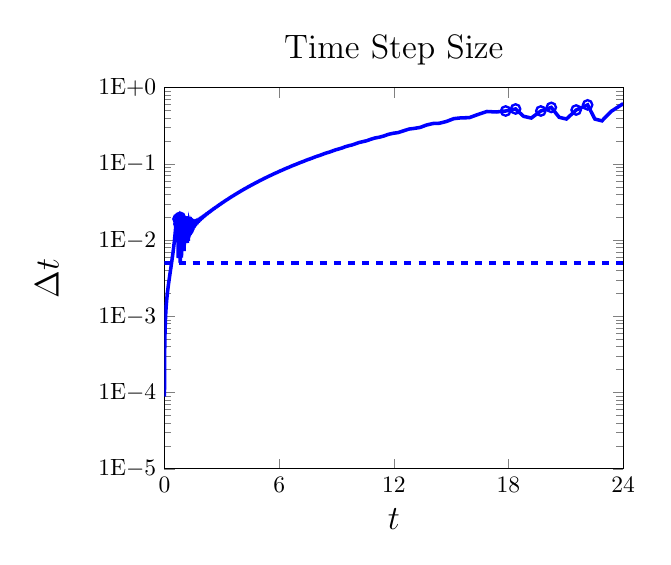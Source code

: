 \begin{tikzpicture}[scale=0.85]

\begin{axis}[
  xmin = 0,
  xmax = 24,
  xtick = {0,6,12,18,24},
  xticklabels = {$0$,$6$,$12$,$18$,$24$},
  xlabel = $t$,
  ymode = log,
  ymin = 1E-5,
  ymax = 1E0,
  ytick = {1E-5,1E-4,1E-3,1E-2,1E-1,1E0},
  yticklabels = {$1$E$-5$,$1$E$-4$,$1$E$-3$,$1$E$-2$,$1$E$-1$,$1$E$+0$},
  ylabel = {$\Delta t$},
  ylabel style = {yshift = 10pt},
  label style = {font=\Large},
%  legend entries = {Constant, Adaptive},
%  legend cell align = left,
%  legend pos = north east, 
%  legend style = {draw=none},
  title = {\Large{Time Step Size}}
  ]

% fixed time step size
\addplot [mark=none,blue,line width=1.5,dashed] table{
0.0e0 5e-3
2.4e1 5e-3
};

% adaptive time step size
\addplot [mark=none,blue,line width=1.5] table{
9.313e-05 9.313e-05
1.815e-04 8.835e-05
2.772e-04 9.573e-05
3.756e-04 9.838e-05
4.787e-04 1.031e-04
5.852e-04 1.065e-04
6.96e-04 1.107e-04
8.105e-04 1.145e-04
9.291e-04 1.186e-04
1.052e-03 1.226e-04
1.178e-03 1.266e-04
1.309e-03 1.307e-04
1.444e-03 1.348e-04
1.583e-03 1.389e-04
1.726e-03 1.43e-04
1.873e-03 1.472e-04
2.024e-03 1.514e-04
2.18e-03 1.556e-04
2.34e-03 1.599e-04
2.504e-03 1.642e-04
2.673e-03 1.686e-04
2.845e-03 1.73e-04
3.023e-03 1.774e-04
3.205e-03 1.818e-04
3.391e-03 1.863e-04
3.582e-03 1.908e-04
3.777e-03 1.954e-04
3.977e-03 2.0e-04
4.182e-03 2.046e-04
4.391e-03 2.093e-04
4.605e-03 2.14e-04
4.824e-03 2.188e-04
5.048e-03 2.236e-04
5.276e-03 2.284e-04
5.509e-03 2.334e-04
5.748e-03 2.383e-04
5.991e-03 2.433e-04
6.239e-03 2.483e-04
6.493e-03 2.534e-04
6.751e-03 2.585e-04
7.015e-03 2.637e-04
7.284e-03 2.689e-04
7.558e-03 2.742e-04
7.838e-03 2.796e-04
8.123e-03 2.849e-04
8.413e-03 2.904e-04
8.709e-03 2.959e-04
9.01e-03 3.014e-04
9.317e-03 3.07e-04
9.63e-03 3.127e-04
9.948e-03 3.184e-04
1.027e-02 3.242e-04
1.06e-02 3.3e-04
1.094e-02 3.359e-04
1.128e-02 3.418e-04
1.163e-02 3.478e-04
1.198e-02 3.539e-04
1.234e-02 3.6e-04
1.271e-02 3.662e-04
1.308e-02 3.725e-04
1.346e-02 3.788e-04
1.385e-02 3.852e-04
1.424e-02 3.916e-04
1.464e-02 3.982e-04
1.504e-02 4.047e-04
1.545e-02 4.114e-04
1.587e-02 4.181e-04
1.629e-02 4.249e-04
1.673e-02 4.318e-04
1.716e-02 4.387e-04
1.761e-02 4.457e-04
1.806e-02 4.528e-04
1.852e-02 4.599e-04
1.899e-02 4.671e-04
1.946e-02 4.744e-04
1.995e-02 4.818e-04
2.043e-02 4.893e-04
2.093e-02 4.968e-04
2.144e-02 5.044e-04
2.195e-02 5.121e-04
2.247e-02 5.198e-04
2.3e-02 5.277e-04
2.353e-02 5.356e-04
2.408e-02 5.436e-04
2.463e-02 5.516e-04
2.519e-02 5.598e-04
2.575e-02 5.68e-04
2.633e-02 5.764e-04
2.692e-02 5.848e-04
2.751e-02 5.933e-04
2.811e-02 6.018e-04
2.872e-02 6.105e-04
2.934e-02 6.192e-04
2.997e-02 6.28e-04
3.061e-02 6.37e-04
3.125e-02 6.46e-04
3.191e-02 6.551e-04
3.257e-02 6.642e-04
3.324e-02 6.735e-04
3.393e-02 6.828e-04
3.462e-02 6.923e-04
3.532e-02 7.018e-04
3.603e-02 7.114e-04
3.675e-02 7.211e-04
3.748e-02 7.309e-04
3.822e-02 7.408e-04
3.898e-02 7.508e-04
3.974e-02 7.609e-04
4.051e-02 7.71e-04
4.129e-02 7.813e-04
4.208e-02 7.916e-04
4.288e-02 8.021e-04
4.37e-02 8.126e-04
4.452e-02 8.232e-04
4.535e-02 8.339e-04
4.62e-02 8.447e-04
4.705e-02 8.556e-04
4.792e-02 8.666e-04
4.88e-02 8.777e-04
4.969e-02 8.889e-04
5.059e-02 9.002e-04
5.15e-02 9.115e-04
5.242e-02 9.23e-04
5.336e-02 9.345e-04
5.43e-02 9.462e-04
5.526e-02 9.58e-04
5.623e-02 9.698e-04
5.721e-02 9.817e-04
5.821e-02 9.938e-04
5.921e-02 1.006e-03
6.023e-02 1.018e-03
6.126e-02 1.03e-03
6.23e-02 1.043e-03
6.336e-02 1.055e-03
6.443e-02 1.068e-03
6.551e-02 1.081e-03
6.66e-02 1.093e-03
6.771e-02 1.106e-03
6.883e-02 1.119e-03
6.996e-02 1.133e-03
7.11e-02 1.146e-03
7.226e-02 1.159e-03
7.343e-02 1.172e-03
7.462e-02 1.186e-03
7.582e-02 1.2e-03
7.703e-02 1.213e-03
7.826e-02 1.227e-03
7.95e-02 1.241e-03
8.076e-02 1.255e-03
8.203e-02 1.269e-03
8.331e-02 1.283e-03
8.461e-02 1.298e-03
8.592e-02 1.312e-03
8.725e-02 1.327e-03
8.859e-02 1.341e-03
8.994e-02 1.356e-03
9.131e-02 1.371e-03
9.27e-02 1.386e-03
9.41e-02 1.401e-03
9.552e-02 1.416e-03
9.695e-02 1.432e-03
9.84e-02 1.447e-03
9.986e-02 1.463e-03
1.013e-01 1.479e-03
1.028e-01 1.494e-03
1.043e-01 1.51e-03
1.059e-01 1.527e-03
1.074e-01 1.543e-03
1.09e-01 1.559e-03
1.105e-01 1.576e-03
1.121e-01 1.592e-03
1.137e-01 1.609e-03
1.154e-01 1.626e-03
1.17e-01 1.643e-03
1.187e-01 1.661e-03
1.204e-01 1.678e-03
1.22e-01 1.696e-03
1.238e-01 1.713e-03
1.255e-01 1.731e-03
1.272e-01 1.749e-03
1.29e-01 1.768e-03
1.308e-01 1.786e-03
1.326e-01 1.805e-03
1.344e-01 1.824e-03
1.363e-01 1.843e-03
1.381e-01 1.862e-03
1.4e-01 1.881e-03
1.419e-01 1.901e-03
1.438e-01 1.921e-03
1.458e-01 1.941e-03
1.477e-01 1.961e-03
1.497e-01 1.982e-03
1.517e-01 2.002e-03
1.538e-01 2.023e-03
1.558e-01 2.045e-03
1.579e-01 2.066e-03
1.599e-01 2.088e-03
1.621e-01 2.11e-03
1.642e-01 2.132e-03
1.663e-01 2.155e-03
1.685e-01 2.178e-03
1.707e-01 2.201e-03
1.73e-01 2.225e-03
1.752e-01 2.248e-03
1.775e-01 2.273e-03
1.798e-01 2.297e-03
1.821e-01 2.322e-03
1.844e-01 2.347e-03
1.868e-01 2.373e-03
1.892e-01 2.399e-03
1.916e-01 2.425e-03
1.941e-01 2.452e-03
1.966e-01 2.479e-03
1.991e-01 2.507e-03
2.016e-01 2.535e-03
2.042e-01 2.564e-03
2.068e-01 2.593e-03
2.094e-01 2.622e-03
2.12e-01 2.652e-03
2.147e-01 2.683e-03
2.174e-01 2.714e-03
2.202e-01 2.746e-03
2.23e-01 2.779e-03
2.258e-01 2.812e-03
2.286e-01 2.845e-03
2.315e-01 2.879e-03
2.344e-01 2.914e-03
2.374e-01 2.95e-03
2.403e-01 2.986e-03
2.434e-01 3.023e-03
2.464e-01 3.062e-03
2.495e-01 3.1e-03
2.527e-01 3.14e-03
2.558e-01 3.18e-03
2.591e-01 3.222e-03
2.623e-01 3.264e-03
2.656e-01 3.308e-03
2.69e-01 3.352e-03
2.724e-01 3.398e-03
2.758e-01 3.445e-03
2.793e-01 3.493e-03
2.829e-01 3.542e-03
2.865e-01 3.593e-03
2.901e-01 3.645e-03
2.938e-01 3.698e-03
2.976e-01 3.753e-03
3.014e-01 3.809e-03
3.052e-01 3.868e-03
3.092e-01 3.928e-03
3.132e-01 3.99e-03
3.172e-01 4.053e-03
3.213e-01 4.119e-03
3.255e-01 4.188e-03
3.298e-01 4.258e-03
3.341e-01 4.331e-03
3.385e-01 4.407e-03
3.43e-01 4.485e-03
3.476e-01 4.567e-03
3.522e-01 4.651e-03
3.57e-01 4.739e-03
3.618e-01 4.831e-03
3.667e-01 4.927e-03
3.717e-01 5.027e-03
3.769e-01 5.131e-03
3.821e-01 5.241e-03
3.875e-01 5.355e-03
3.929e-01 5.476e-03
3.986e-01 5.603e-03
4.043e-01 5.737e-03
4.102e-01 5.879e-03
4.162e-01 6.029e-03
4.224e-01 6.188e-03
4.287e-01 6.358e-03
4.353e-01 6.54e-03
4.42e-01 6.734e-03
4.49e-01 6.944e-03
4.561e-01 7.17e-03
4.635e-01 7.416e-03
4.712e-01 7.684e-03
4.792e-01 7.979e-03
4.875e-01 8.304e-03
4.962e-01 8.666e-03
5.053e-01 9.073e-03
5.148e-01 9.536e-03
5.248e-01 1.007e-02
5.355e-01 1.069e-02
5.47e-01 1.142e-02
5.593e-01 1.233e-02
5.727e-01 1.343e-02
5.877e-01 1.499e-02
6.044e-01 1.67e-02
6.211e-01 1.669e-02
6.383e-01 1.724e-02
6.559e-01 1.76e-02
6.74e-01 1.805e-02
6.925e-01 1.848e-02
7.114e-01 1.894e-02
7.176e-01 6.136e-03
7.234e-01 5.821e-03
7.314e-01 8.028e-03
7.428e-01 1.143e-02
7.591e-01 1.626e-02
7.664e-01 7.291e-03
7.733e-01 6.917e-03
7.831e-01 9.843e-03
7.971e-01 1.401e-02
8.171e-01 1.993e-02
8.224e-01 5.299e-03
8.274e-01 5.027e-03
8.343e-01 6.886e-03
8.441e-01 9.799e-03
8.58e-01 1.395e-02
8.764e-01 1.84e-02
8.826e-01 6.214e-03
8.886e-01 5.895e-03
8.969e-01 8.389e-03
9.089e-01 1.194e-02
9.259e-01 1.699e-02
9.335e-01 7.684e-03
9.408e-01 7.29e-03
9.512e-01 1.037e-02
9.66e-01 1.476e-02
9.752e-01 9.22e-03
9.839e-01 8.746e-03
9.964e-01 1.245e-02
1.014e+00 1.755e-02
1.022e+00 7.575e-03
1.029e+00 7.186e-03
1.039e+00 1.023e-02
1.054e+00 1.455e-02
1.064e+00 1.044e-02
1.074e+00 9.902e-03
1.088e+00 1.409e-02
1.1e+00 1.246e-02
1.112e+00 1.182e-02
1.128e+00 1.599e-02
1.138e+00 9.661e-03
1.147e+00 9.165e-03
1.16e+00 1.304e-02
1.177e+00 1.729e-02
1.187e+00 9.7e-03
1.196e+00 9.202e-03
1.209e+00 1.31e-02
1.226e+00 1.713e-02
1.237e+00 1.031e-02
1.246e+00 9.779e-03
1.26e+00 1.392e-02
1.276e+00 1.537e-02
1.29e+00 1.458e-02
1.304e+00 1.413e-02
1.32e+00 1.512e-02
1.335e+00 1.583e-02
1.351e+00 1.508e-02
1.365e+00 1.451e-02
1.38e+00 1.533e-02
1.397e+00 1.613e-02
1.412e+00 1.556e-02
1.427e+00 1.496e-02
1.443e+00 1.562e-02
1.459e+00 1.644e-02
1.475e+00 1.604e-02
1.491e+00 1.546e-02
1.507e+00 1.599e-02
1.523e+00 1.679e-02
1.54e+00 1.652e-02
1.556e+00 1.599e-02
1.572e+00 1.643e-02
1.589e+00 1.718e-02
1.607e+00 1.7e-02
1.623e+00 1.655e-02
1.64e+00 1.693e-02
1.658e+00 1.761e-02
1.675e+00 1.751e-02
1.692e+00 1.713e-02
1.71e+00 1.748e-02
1.728e+00 1.81e-02
1.746e+00 1.805e-02
1.764e+00 1.775e-02
1.782e+00 1.807e-02
1.8e+00 1.863e-02
1.819e+00 1.861e-02
1.837e+00 1.839e-02
1.856e+00 1.871e-02
1.875e+00 1.922e-02
1.895e+00 1.923e-02
1.914e+00 1.907e-02
1.933e+00 1.938e-02
1.953e+00 1.985e-02
1.973e+00 1.988e-02
1.992e+00 1.979e-02
2.013e+00 2.011e-02
2.033e+00 2.054e-02
2.054e+00 2.058e-02
2.074e+00 2.055e-02
2.095e+00 2.088e-02
2.116e+00 2.128e-02
2.138e+00 2.134e-02
2.159e+00 2.136e-02
2.181e+00 2.171e-02
2.203e+00 2.208e-02
2.225e+00 2.215e-02
2.247e+00 2.222e-02
2.27e+00 2.258e-02
2.293e+00 2.293e-02
2.316e+00 2.302e-02
2.339e+00 2.315e-02
2.362e+00 2.352e-02
2.386e+00 2.385e-02
2.41e+00 2.396e-02
2.434e+00 2.413e-02
2.459e+00 2.452e-02
2.484e+00 2.484e-02
2.509e+00 2.497e-02
2.534e+00 2.519e-02
2.559e+00 2.559e-02
2.585e+00 2.59e-02
2.611e+00 2.606e-02
2.638e+00 2.633e-02
2.664e+00 2.674e-02
2.692e+00 2.705e-02
2.719e+00 2.724e-02
2.746e+00 2.755e-02
2.774e+00 2.797e-02
2.803e+00 2.828e-02
2.831e+00 2.851e-02
2.86e+00 2.886e-02
2.889e+00 2.93e-02
2.919e+00 2.961e-02
2.949e+00 2.988e-02
2.979e+00 3.028e-02
3.01e+00 3.073e-02
3.041e+00 3.106e-02
3.072e+00 3.137e-02
3.104e+00 3.181e-02
3.136e+00 3.227e-02
3.169e+00 3.262e-02
3.202e+00 3.299e-02
3.235e+00 3.347e-02
3.269e+00 3.395e-02
3.304e+00 3.432e-02
3.338e+00 3.474e-02
3.374e+00 3.527e-02
3.409e+00 3.576e-02
3.446e+00 3.617e-02
3.482e+00 3.665e-02
3.519e+00 3.723e-02
3.557e+00 3.774e-02
3.595e+00 3.819e-02
3.634e+00 3.873e-02
3.674e+00 3.935e-02
3.713e+00 3.989e-02
3.754e+00 4.04e-02
3.795e+00 4.101e-02
3.837e+00 4.168e-02
3.879e+00 4.225e-02
3.921e+00 4.282e-02
3.965e+00 4.351e-02
4.009e+00 4.422e-02
4.054e+00 4.483e-02
4.1e+00 4.549e-02
4.146e+00 4.626e-02
4.193e+00 4.701e-02
4.24e+00 4.768e-02
4.289e+00 4.842e-02
4.338e+00 4.928e-02
4.388e+00 5.008e-02
4.439e+00 5.082e-02
4.491e+00 5.167e-02
4.543e+00 5.261e-02
4.597e+00 5.347e-02
4.651e+00 5.431e-02
4.707e+00 5.528e-02
4.763e+00 5.63e-02
4.82e+00 5.723e-02
4.878e+00 5.818e-02
4.938e+00 5.929e-02
4.998e+00 6.041e-02
5.059e+00 6.142e-02
5.122e+00 6.251e-02
5.186e+00 6.377e-02
5.251e+00 6.498e-02
5.317e+00 6.61e-02
5.384e+00 6.737e-02
5.453e+00 6.879e-02
5.523e+00 7.009e-02
5.594e+00 7.137e-02
5.667e+00 7.285e-02
5.742e+00 7.442e-02
5.817e+00 7.585e-02
5.895e+00 7.732e-02
5.974e+00 7.905e-02
6.055e+00 8.078e-02
6.137e+00 8.235e-02
6.221e+00 8.409e-02
6.307e+00 8.609e-02
6.395e+00 8.799e-02
6.485e+00 8.976e-02
6.577e+00 9.182e-02
6.671e+00 9.412e-02
6.767e+00 9.619e-02
6.865e+00 9.824e-02
6.966e+00 1.007e-01
7.069e+00 1.033e-01
7.175e+00 1.056e-01
7.283e+00 1.081e-01
7.394e+00 1.111e-01
7.508e+00 1.139e-01
7.624e+00 1.165e-01
7.744e+00 1.195e-01
7.867e+00 1.23e-01
7.993e+00 1.262e-01
8.122e+00 1.291e-01
8.255e+00 1.329e-01
8.392e+00 1.371e-01
8.533e+00 1.405e-01
8.677e+00 1.441e-01
8.826e+00 1.489e-01
8.979e+00 1.536e-01
9.136e+00 1.573e-01
9.299e+00 1.62e-01
9.466e+00 1.681e-01
9.639e+00 1.73e-01
9.817e+00 1.773e-01
1.0e+01 1.838e-01
1.019e+01 1.911e-01
1.039e+01 1.961e-01
1.059e+01 2.016e-01
1.08e+01 2.107e-01
1.102e+01 2.188e-01
1.124e+01 2.238e-01
1.147e+01 2.321e-01
1.172e+01 2.443e-01
1.197e+01 2.522e-01
1.223e+01 2.578e-01
1.25e+01 2.711e-01
1.279e+01 2.863e-01
1.308e+01 2.924e-01
1.338e+01 3.011e-01
1.37e+01 3.229e-01
1.404e+01 3.386e-01
1.438e+01 3.415e-01
1.474e+01 3.593e-01
1.514e+01 3.926e-01
1.554e+01 4.023e-01
1.594e+01 4.037e-01
1.639e+01 4.438e-01
1.687e+01 4.869e-01
1.735e+01 4.798e-01
1.785e+01 4.944e-01
1.837e+01 5.254e-01
1.879e+01 4.211e-01
1.919e+01 3.995e-01
1.969e+01 4.943e-01
2.024e+01 5.509e-01
2.065e+01 4.09e-01
2.103e+01 3.88e-01
2.154e+01 5.094e-01
2.214e+01 5.948e-01
2.252e+01 3.874e-01
2.289e+01 3.675e-01
2.338e+01 4.9e-01
2.4e+01 6.172e-01
};

\addplot [only marks,blue,mark=o,mark size=2pt,line width=1.0] table{
7.114e-01 1.894e-02
7.591e-01 1.626e-02
8.171e-01 1.993e-02
8.764e-01 1.84e-02
9.259e-01 1.699e-02
9.66e-01 1.476e-02
1.014e+00 1.755e-02
1.054e+00 1.455e-02
1.088e+00 1.409e-02
1.128e+00 1.599e-02
1.177e+00 1.729e-02
1.226e+00 1.713e-02
1.26e+00 1.392e-02
1.785e+01 4.944e-01
1.837e+01 5.254e-01
1.969e+01 4.943e-01
2.024e+01 5.509e-01
2.154e+01 5.094e-01
2.214e+01 5.948e-01
};


%% adaptive time step size
%\addplot [mark=none,blue,line width=1.5] table{
%6.586e-05 6.586e-05
%1.3e-04 6.415e-05
%1.97e-04 6.697e-05
%2.653e-04 6.831e-05
%3.349e-04 6.961e-05
%4.059e-04 7.097e-05
%4.783e-04 7.242e-05
%5.521e-04 7.378e-05
%6.272e-04 7.518e-05
%7.037e-04 7.643e-05
%7.816e-04 7.787e-05
%8.608e-04 7.929e-05
%9.413e-04 8.043e-05
%1.023e-03 8.196e-05
%1.107e-03 8.337e-05
%1.191e-03 8.467e-05
%1.277e-03 8.608e-05
%1.365e-03 8.741e-05
%1.454e-03 8.881e-05
%1.544e-03 9.019e-05
%1.635e-03 9.159e-05
%1.728e-03 9.301e-05
%1.823e-03 9.438e-05
%1.918e-03 9.569e-05
%2.016e-03 9.716e-05
%2.114e-03 9.86e-05
%2.214e-03 9.995e-05
%2.316e-03 1.014e-04
%2.418e-03 1.029e-04
%2.523e-03 1.043e-04
%2.628e-03 1.058e-04
%2.736e-03 1.072e-04
%2.844e-03 1.086e-04
%2.954e-03 1.101e-04
%3.066e-03 1.116e-04
%3.179e-03 1.132e-04
%3.294e-03 1.145e-04
%3.41e-03 1.161e-04
%3.527e-03 1.177e-04
%3.647e-03 1.192e-04
%3.767e-03 1.208e-04
%3.89e-03 1.222e-04
%4.013e-03 1.239e-04
%4.139e-03 1.255e-04
%4.266e-03 1.27e-04
%4.395e-03 1.286e-04
%4.525e-03 1.303e-04
%4.657e-03 1.318e-04
%4.79e-03 1.336e-04
%4.925e-03 1.352e-04
%5.062e-03 1.369e-04
%5.201e-03 1.385e-04
%5.341e-03 1.403e-04
%5.483e-03 1.419e-04
%5.627e-03 1.437e-04
%5.772e-03 1.455e-04
%5.919e-03 1.472e-04
%6.068e-03 1.49e-04
%6.219e-03 1.509e-04
%6.372e-03 1.526e-04
%6.526e-03 1.545e-04
%6.683e-03 1.563e-04
%6.841e-03 1.582e-04
%7.001e-03 1.599e-04
%7.163e-03 1.62e-04
%7.327e-03 1.639e-04
%7.492e-03 1.657e-04
%7.66e-03 1.678e-04
%7.83e-03 1.697e-04
%8.002e-03 1.717e-04
%8.175e-03 1.736e-04
%8.351e-03 1.757e-04
%8.529e-03 1.778e-04
%8.708e-03 1.798e-04
%8.89e-03 1.82e-04
%9.074e-03 1.841e-04
%9.261e-03 1.861e-04
%9.449e-03 1.884e-04
%9.639e-03 1.905e-04
%9.832e-03 1.926e-04
%1.003e-02 1.95e-04
%1.022e-02 1.972e-04
%1.042e-02 1.994e-04
%1.062e-02 2.017e-04
%1.083e-02 2.04e-04
%1.104e-02 2.063e-04
%1.125e-02 2.089e-04
%1.146e-02 2.11e-04
%1.167e-02 2.136e-04
%1.188e-02 2.16e-04
%1.21e-02 2.185e-04
%1.232e-02 2.21e-04
%1.255e-02 2.235e-04
%1.277e-02 2.261e-04
%1.3e-02 2.287e-04
%1.323e-02 2.313e-04
%1.347e-02 2.34e-04
%1.371e-02 2.365e-04
%1.394e-02 2.393e-04
%1.419e-02 2.42e-04
%1.443e-02 2.449e-04
%1.468e-02 2.477e-04
%1.493e-02 2.505e-04
%1.518e-02 2.534e-04
%1.544e-02 2.563e-04
%1.57e-02 2.592e-04
%1.596e-02 2.621e-04
%1.623e-02 2.651e-04
%1.649e-02 2.682e-04
%1.677e-02 2.712e-04
%1.704e-02 2.744e-04
%1.732e-02 2.776e-04
%1.76e-02 2.807e-04
%1.788e-02 2.841e-04
%1.817e-02 2.872e-04
%1.846e-02 2.906e-04
%1.875e-02 2.94e-04
%1.905e-02 2.973e-04
%1.935e-02 3.008e-04
%1.966e-02 3.043e-04
%1.996e-02 3.078e-04
%2.027e-02 3.114e-04
%2.059e-02 3.15e-04
%2.091e-02 3.188e-04
%2.123e-02 3.225e-04
%2.156e-02 3.262e-04
%2.189e-02 3.3e-04
%2.222e-02 3.34e-04
%2.256e-02 3.379e-04
%2.29e-02 3.419e-04
%2.325e-02 3.458e-04
%2.36e-02 3.501e-04
%2.395e-02 3.542e-04
%2.431e-02 3.584e-04
%2.467e-02 3.627e-04
%2.504e-02 3.671e-04
%2.541e-02 3.715e-04
%2.579e-02 3.76e-04
%2.617e-02 3.805e-04
%2.655e-02 3.851e-04
%2.694e-02 3.898e-04
%2.734e-02 3.945e-04
%2.774e-02 3.993e-04
%2.814e-02 4.043e-04
%2.855e-02 4.092e-04
%2.896e-02 4.142e-04
%2.938e-02 4.194e-04
%2.981e-02 4.245e-04
%3.024e-02 4.299e-04
%3.067e-02 4.352e-04
%3.111e-02 4.407e-04
%3.156e-02 4.462e-04
%3.201e-02 4.519e-04
%3.247e-02 4.577e-04
%3.293e-02 4.635e-04
%3.34e-02 4.694e-04
%3.388e-02 4.755e-04
%3.436e-02 4.816e-04
%3.485e-02 4.878e-04
%3.534e-02 4.942e-04
%3.584e-02 5.007e-04
%3.635e-02 5.072e-04
%3.686e-02 5.14e-04
%3.738e-02 5.208e-04
%3.791e-02 5.278e-04
%3.845e-02 5.349e-04
%3.899e-02 5.421e-04
%3.954e-02 5.495e-04
%4.01e-02 5.57e-04
%4.066e-02 5.646e-04
%4.123e-02 5.724e-04
%4.181e-02 5.805e-04
%4.24e-02 5.886e-04
%4.3e-02 5.969e-04
%4.36e-02 6.054e-04
%4.422e-02 6.141e-04
%4.484e-02 6.229e-04
%4.547e-02 6.319e-04
%4.611e-02 6.412e-04
%4.676e-02 6.506e-04
%4.742e-02 6.603e-04
%4.809e-02 6.702e-04
%4.878e-02 6.803e-04
%4.947e-02 6.907e-04
%5.017e-02 7.011e-04
%5.088e-02 7.122e-04
%5.16e-02 7.234e-04
%5.234e-02 7.348e-04
%5.308e-02 7.465e-04
%5.384e-02 7.586e-04
%5.461e-02 7.71e-04
%5.54e-02 7.837e-04
%5.619e-02 7.967e-04
%5.7e-02 8.1e-04
%5.783e-02 8.24e-04
%5.867e-02 8.382e-04
%5.952e-02 8.529e-04
%6.039e-02 8.68e-04
%6.127e-02 8.836e-04
%6.217e-02 8.997e-04
%6.309e-02 9.163e-04
%6.402e-02 9.336e-04
%6.497e-02 9.513e-04
%6.594e-02 9.697e-04
%6.693e-02 9.887e-04
%6.794e-02 1.008e-03
%6.897e-02 1.029e-03
%7.002e-02 1.05e-03
%7.109e-02 1.073e-03
%7.219e-02 1.096e-03
%7.331e-02 1.12e-03
%7.445e-02 1.145e-03
%7.562e-02 1.172e-03
%7.682e-02 1.2e-03
%7.805e-02 1.229e-03
%7.931e-02 1.259e-03
%8.06e-02 1.292e-03
%8.193e-02 1.326e-03
%8.329e-02 1.362e-03
%8.469e-02 1.4e-03
%8.613e-02 1.441e-03
%8.762e-02 1.484e-03
%8.915e-02 1.531e-03
%9.073e-02 1.581e-03
%9.236e-02 1.635e-03
%9.406e-02 1.694e-03
%9.582e-02 1.759e-03
%9.765e-02 1.829e-03
%9.955e-02 1.908e-03
%1.016e-01 1.995e-03
%1.036e-01 2.094e-03
%1.058e-01 2.208e-03
%1.082e-01 2.34e-03
%1.107e-01 2.497e-03
%1.134e-01 2.689e-03
%1.163e-01 2.932e-03
%1.196e-01 3.259e-03
%1.233e-01 3.739e-03
%1.271e-01 3.771e-03
%1.31e-01 3.88e-03
%1.349e-01 3.957e-03
%1.39e-01 4.049e-03
%1.431e-01 4.135e-03
%1.473e-01 4.224e-03
%1.513e-01 4.005e-03
%1.551e-01 3.783e-03
%1.588e-01 3.685e-03
%1.623e-01 3.458e-03
%1.656e-01 3.368e-03
%1.689e-01 3.263e-03
%1.721e-01 3.178e-03
%1.753e-01 3.195e-03
%1.784e-01 3.129e-03
%1.815e-01 3.076e-03
%1.845e-01 3.03e-03
%1.875e-01 2.991e-03
%1.904e-01 2.957e-03
%1.934e-01 2.928e-03
%1.963e-01 2.902e-03
%1.992e-01 2.879e-03
%2.02e-01 2.86e-03
%2.049e-01 2.842e-03
%2.077e-01 2.827e-03
%2.105e-01 2.813e-03
%2.133e-01 2.801e-03
%2.161e-01 2.791e-03
%2.189e-01 2.782e-03
%2.216e-01 2.774e-03
%2.244e-01 2.767e-03
%2.272e-01 2.761e-03
%2.299e-01 2.756e-03
%2.327e-01 2.752e-03
%2.354e-01 2.749e-03
%2.382e-01 2.747e-03
%2.409e-01 2.744e-03
%2.437e-01 2.743e-03
%2.464e-01 2.742e-03
%2.491e-01 2.742e-03
%2.519e-01 2.742e-03
%2.546e-01 2.743e-03
%2.574e-01 2.744e-03
%2.601e-01 2.745e-03
%2.629e-01 2.747e-03
%2.656e-01 2.749e-03
%2.684e-01 2.752e-03
%2.711e-01 2.754e-03
%2.739e-01 2.757e-03
%2.766e-01 2.761e-03
%2.794e-01 2.764e-03
%2.822e-01 2.768e-03
%2.849e-01 2.772e-03
%2.877e-01 2.777e-03
%2.905e-01 2.781e-03
%2.933e-01 2.786e-03
%2.961e-01 2.791e-03
%2.989e-01 2.796e-03
%3.017e-01 2.801e-03
%3.045e-01 2.807e-03
%3.073e-01 2.812e-03
%3.101e-01 2.818e-03
%3.129e-01 2.824e-03
%3.158e-01 2.83e-03
%3.186e-01 2.836e-03
%3.214e-01 2.842e-03
%3.243e-01 2.848e-03
%3.272e-01 2.855e-03
%3.3e-01 2.861e-03
%3.329e-01 2.868e-03
%3.357e-01 2.875e-03
%3.386e-01 2.882e-03
%3.415e-01 2.889e-03
%3.444e-01 2.896e-03
%3.473e-01 2.903e-03
%3.502e-01 2.91e-03
%3.531e-01 2.917e-03
%3.561e-01 2.925e-03
%3.59e-01 2.932e-03
%3.619e-01 2.94e-03
%3.649e-01 2.947e-03
%3.679e-01 2.955e-03
%3.708e-01 2.962e-03
%3.738e-01 2.97e-03
%3.768e-01 2.978e-03
%3.797e-01 2.986e-03
%3.827e-01 2.994e-03
%3.857e-01 3.002e-03
%3.888e-01 3.01e-03
%3.918e-01 3.018e-03
%3.948e-01 3.026e-03
%3.978e-01 3.034e-03
%4.009e-01 3.042e-03
%4.039e-01 3.05e-03
%4.07e-01 3.058e-03
%4.1e-01 3.066e-03
%4.131e-01 3.075e-03
%4.162e-01 3.083e-03
%4.193e-01 3.091e-03
%4.224e-01 3.1e-03
%4.255e-01 3.108e-03
%4.286e-01 3.116e-03
%4.317e-01 3.125e-03
%4.349e-01 3.133e-03
%4.38e-01 3.142e-03
%4.412e-01 3.15e-03
%4.443e-01 3.159e-03
%4.475e-01 3.167e-03
%4.507e-01 3.176e-03
%4.538e-01 3.185e-03
%4.57e-01 3.193e-03
%4.603e-01 3.202e-03
%4.635e-01 3.211e-03
%4.667e-01 3.219e-03
%4.699e-01 3.228e-03
%4.731e-01 3.236e-03
%4.764e-01 3.245e-03
%4.796e-01 3.254e-03
%4.829e-01 3.263e-03
%4.862e-01 3.271e-03
%4.894e-01 3.28e-03
%4.927e-01 3.289e-03
%4.96e-01 3.298e-03
%4.994e-01 3.306e-03
%5.027e-01 3.315e-03
%5.06e-01 3.324e-03
%5.093e-01 3.333e-03
%5.127e-01 3.342e-03
%5.16e-01 3.35e-03
%5.194e-01 3.359e-03
%5.227e-01 3.368e-03
%5.261e-01 3.377e-03
%5.295e-01 3.386e-03
%5.329e-01 3.395e-03
%5.363e-01 3.404e-03
%5.397e-01 3.413e-03
%5.431e-01 3.421e-03
%5.466e-01 3.43e-03
%5.5e-01 3.439e-03
%5.535e-01 3.448e-03
%5.569e-01 3.457e-03
%5.604e-01 3.466e-03
%5.638e-01 3.475e-03
%5.673e-01 3.484e-03
%5.708e-01 3.493e-03
%5.743e-01 3.502e-03
%5.778e-01 3.511e-03
%5.814e-01 3.52e-03
%5.849e-01 3.529e-03
%5.884e-01 3.538e-03
%5.92e-01 3.547e-03
%5.955e-01 3.556e-03
%5.991e-01 3.565e-03
%6.027e-01 3.574e-03
%6.062e-01 3.583e-03
%6.098e-01 3.592e-03
%6.134e-01 3.602e-03
%6.17e-01 3.611e-03
%6.207e-01 3.62e-03
%6.243e-01 3.629e-03
%6.279e-01 3.638e-03
%6.316e-01 3.647e-03
%6.352e-01 3.656e-03
%6.389e-01 3.666e-03
%6.426e-01 3.675e-03
%6.463e-01 3.684e-03
%6.5e-01 3.693e-03
%6.537e-01 3.703e-03
%6.574e-01 3.712e-03
%6.611e-01 3.721e-03
%6.648e-01 3.73e-03
%6.686e-01 3.74e-03
%6.723e-01 3.749e-03
%6.761e-01 3.758e-03
%6.798e-01 3.768e-03
%6.836e-01 3.777e-03
%6.874e-01 3.787e-03
%6.912e-01 3.796e-03
%6.95e-01 3.805e-03
%6.988e-01 3.815e-03
%7.027e-01 3.824e-03
%7.065e-01 3.834e-03
%7.103e-01 3.843e-03
%7.142e-01 3.853e-03
%7.18e-01 3.862e-03
%7.219e-01 3.872e-03
%7.258e-01 3.882e-03
%7.297e-01 3.891e-03
%7.336e-01 3.901e-03
%7.375e-01 3.91e-03
%7.414e-01 3.92e-03
%7.454e-01 3.93e-03
%7.493e-01 3.939e-03
%7.532e-01 3.949e-03
%7.572e-01 3.959e-03
%7.612e-01 3.969e-03
%7.651e-01 3.979e-03
%7.691e-01 3.988e-03
%7.731e-01 3.998e-03
%7.771e-01 4.008e-03
%7.811e-01 4.018e-03
%7.852e-01 4.028e-03
%7.892e-01 4.038e-03
%7.933e-01 4.048e-03
%7.973e-01 4.058e-03
%8.014e-01 4.068e-03
%8.055e-01 4.078e-03
%8.096e-01 4.088e-03
%8.137e-01 4.099e-03
%8.178e-01 4.109e-03
%8.219e-01 4.119e-03
%8.26e-01 4.129e-03
%8.302e-01 4.139e-03
%8.343e-01 4.15e-03
%8.385e-01 4.16e-03
%8.426e-01 4.17e-03
%8.468e-01 4.181e-03
%8.51e-01 4.191e-03
%8.552e-01 4.202e-03
%8.594e-01 4.212e-03
%8.636e-01 4.223e-03
%8.679e-01 4.233e-03
%8.721e-01 4.244e-03
%8.764e-01 4.254e-03
%8.806e-01 4.265e-03
%8.849e-01 4.276e-03
%8.892e-01 4.286e-03
%8.935e-01 4.297e-03
%8.978e-01 4.308e-03
%9.021e-01 4.319e-03
%9.065e-01 4.33e-03
%9.108e-01 4.34e-03
%9.152e-01 4.351e-03
%9.195e-01 4.362e-03
%9.239e-01 4.373e-03
%9.283e-01 4.385e-03
%9.327e-01 4.395e-03
%9.371e-01 4.407e-03
%9.415e-01 4.418e-03
%9.459e-01 4.429e-03
%9.504e-01 4.44e-03
%9.548e-01 4.452e-03
%9.593e-01 4.463e-03
%9.637e-01 4.474e-03
%9.682e-01 4.486e-03
%9.727e-01 4.497e-03
%9.772e-01 4.509e-03
%9.818e-01 4.52e-03
%9.863e-01 4.532e-03
%9.908e-01 4.543e-03
%9.954e-01 4.555e-03
%9.999e-01 4.567e-03
%1.004e+00 4.578e-03
%1.009e+00 4.59e-03
%1.014e+00 4.602e-03
%1.018e+00 4.614e-03
%1.023e+00 4.626e-03
%1.028e+00 4.638e-03
%1.032e+00 4.65e-03
%1.037e+00 4.662e-03
%1.042e+00 4.674e-03
%1.046e+00 4.686e-03
%1.051e+00 4.698e-03
%1.056e+00 4.711e-03
%1.06e+00 4.723e-03
%1.065e+00 4.735e-03
%1.07e+00 4.748e-03
%1.075e+00 4.76e-03
%1.079e+00 4.773e-03
%1.084e+00 4.785e-03
%1.089e+00 4.798e-03
%1.094e+00 4.81e-03
%1.099e+00 4.823e-03
%1.103e+00 4.836e-03
%1.108e+00 4.849e-03
%1.113e+00 4.862e-03
%1.118e+00 4.875e-03
%1.123e+00 4.888e-03
%1.128e+00 4.901e-03
%1.133e+00 4.913e-03
%1.138e+00 4.927e-03
%1.143e+00 4.94e-03
%1.148e+00 4.953e-03
%1.153e+00 4.966e-03
%1.157e+00 4.98e-03
%1.163e+00 4.993e-03
%1.167e+00 5.007e-03
%1.173e+00 5.02e-03
%1.178e+00 5.034e-03
%1.183e+00 5.047e-03
%1.188e+00 5.061e-03
%1.193e+00 5.075e-03
%1.198e+00 5.088e-03
%1.203e+00 5.102e-03
%1.208e+00 5.116e-03
%1.213e+00 5.13e-03
%1.218e+00 5.144e-03
%1.224e+00 5.158e-03
%1.229e+00 5.173e-03
%1.234e+00 5.187e-03
%1.239e+00 5.201e-03
%1.244e+00 5.215e-03
%1.25e+00 5.23e-03
%1.255e+00 5.244e-03
%1.26e+00 5.259e-03
%1.265e+00 5.273e-03
%1.271e+00 5.288e-03
%1.276e+00 5.303e-03
%1.281e+00 5.318e-03
%1.286e+00 5.332e-03
%1.292e+00 5.347e-03
%1.297e+00 5.362e-03
%1.303e+00 5.377e-03
%1.308e+00 5.393e-03
%1.313e+00 5.408e-03
%1.319e+00 5.423e-03
%1.324e+00 5.438e-03
%1.33e+00 5.454e-03
%1.335e+00 5.469e-03
%1.341e+00 5.485e-03
%1.346e+00 5.5e-03
%1.352e+00 5.516e-03
%1.357e+00 5.532e-03
%1.363e+00 5.548e-03
%1.368e+00 5.563e-03
%1.374e+00 5.579e-03
%1.379e+00 5.595e-03
%1.385e+00 5.611e-03
%1.391e+00 5.628e-03
%1.396e+00 5.644e-03
%1.402e+00 5.66e-03
%1.408e+00 5.677e-03
%1.413e+00 5.693e-03
%1.419e+00 5.71e-03
%1.425e+00 5.726e-03
%1.431e+00 5.743e-03
%1.436e+00 5.76e-03
%1.442e+00 5.777e-03
%1.448e+00 5.794e-03
%1.454e+00 5.811e-03
%1.46e+00 5.828e-03
%1.465e+00 5.845e-03
%1.471e+00 5.862e-03
%1.477e+00 5.88e-03
%1.483e+00 5.897e-03
%1.489e+00 5.915e-03
%1.495e+00 5.932e-03
%1.501e+00 5.95e-03
%1.507e+00 5.968e-03
%1.513e+00 5.986e-03
%1.519e+00 6.004e-03
%1.525e+00 6.021e-03
%1.531e+00 6.04e-03
%1.537e+00 6.058e-03
%1.543e+00 6.076e-03
%1.549e+00 6.095e-03
%1.555e+00 6.113e-03
%1.561e+00 6.132e-03
%1.567e+00 6.15e-03
%1.574e+00 6.169e-03
%1.58e+00 6.188e-03
%1.586e+00 6.207e-03
%1.592e+00 6.226e-03
%1.599e+00 6.245e-03
%1.605e+00 6.264e-03
%1.611e+00 6.284e-03
%1.617e+00 6.303e-03
%1.624e+00 6.322e-03
%1.63e+00 6.342e-03
%1.636e+00 6.362e-03
%1.643e+00 6.381e-03
%1.649e+00 6.401e-03
%1.656e+00 6.421e-03
%1.662e+00 6.441e-03
%1.669e+00 6.462e-03
%1.675e+00 6.482e-03
%1.681e+00 6.502e-03
%1.688e+00 6.523e-03
%1.695e+00 6.543e-03
%1.701e+00 6.564e-03
%1.708e+00 6.585e-03
%1.714e+00 6.606e-03
%1.721e+00 6.627e-03
%1.728e+00 6.648e-03
%1.734e+00 6.669e-03
%1.741e+00 6.691e-03
%1.748e+00 6.712e-03
%1.754e+00 6.734e-03
%1.761e+00 6.756e-03
%1.768e+00 6.777e-03
%1.775e+00 6.799e-03
%1.782e+00 6.821e-03
%1.788e+00 6.843e-03
%1.795e+00 6.866e-03
%1.802e+00 6.888e-03
%1.809e+00 6.911e-03
%1.816e+00 6.933e-03
%1.823e+00 6.956e-03
%1.83e+00 6.979e-03
%1.837e+00 7.002e-03
%1.844e+00 7.025e-03
%1.851e+00 7.048e-03
%1.858e+00 7.072e-03
%1.865e+00 7.095e-03
%1.872e+00 7.119e-03
%1.879e+00 7.143e-03
%1.887e+00 7.166e-03
%1.894e+00 7.19e-03
%1.901e+00 7.215e-03
%1.908e+00 7.239e-03
%1.915e+00 7.263e-03
%1.923e+00 7.288e-03
%1.93e+00 7.312e-03
%1.937e+00 7.337e-03
%1.945e+00 7.362e-03
%1.952e+00 7.387e-03
%1.96e+00 7.412e-03
%1.967e+00 7.438e-03
%1.974e+00 7.463e-03
%1.982e+00 7.489e-03
%1.99e+00 7.514e-03
%1.997e+00 7.54e-03
%2.005e+00 7.566e-03
%2.012e+00 7.593e-03
%2.02e+00 7.619e-03
%2.027e+00 7.646e-03
%2.035e+00 7.672e-03
%2.043e+00 7.699e-03
%2.051e+00 7.726e-03
%2.058e+00 7.753e-03
%2.066e+00 7.78e-03
%2.074e+00 7.808e-03
%2.082e+00 7.835e-03
%2.09e+00 7.863e-03
%2.098e+00 7.891e-03
%2.105e+00 7.919e-03
%2.113e+00 7.947e-03
%2.121e+00 7.975e-03
%2.129e+00 8.004e-03
%2.137e+00 8.033e-03
%2.145e+00 8.061e-03
%2.154e+00 8.091e-03
%2.162e+00 8.12e-03
%2.17e+00 8.149e-03
%2.178e+00 8.178e-03
%2.186e+00 8.208e-03
%2.194e+00 8.238e-03
%2.203e+00 8.268e-03
%2.211e+00 8.298e-03
%2.219e+00 8.329e-03
%2.228e+00 8.359e-03
%2.236e+00 8.39e-03
%2.244e+00 8.421e-03
%2.253e+00 8.452e-03
%2.261e+00 8.483e-03
%2.27e+00 8.515e-03
%2.279e+00 8.547e-03
%2.287e+00 8.579e-03
%2.296e+00 8.611e-03
%2.304e+00 8.643e-03
%2.313e+00 8.675e-03
%2.322e+00 8.708e-03
%2.33e+00 8.741e-03
%2.339e+00 8.774e-03
%2.348e+00 8.807e-03
%2.357e+00 8.841e-03
%2.366e+00 8.874e-03
%2.375e+00 8.908e-03
%2.384e+00 8.943e-03
%2.393e+00 8.977e-03
%2.402e+00 9.011e-03
%2.411e+00 9.046e-03
%2.42e+00 9.081e-03
%2.429e+00 9.116e-03
%2.438e+00 9.152e-03
%2.447e+00 9.187e-03
%2.456e+00 9.223e-03
%2.466e+00 9.259e-03
%2.475e+00 9.295e-03
%2.484e+00 9.332e-03
%2.494e+00 9.368e-03
%2.503e+00 9.405e-03
%2.513e+00 9.443e-03
%2.522e+00 9.48e-03
%2.531e+00 9.518e-03
%2.541e+00 9.556e-03
%2.551e+00 9.594e-03
%2.56e+00 9.632e-03
%2.57e+00 9.671e-03
%2.58e+00 9.71e-03
%2.589e+00 9.749e-03
%2.599e+00 9.788e-03
%2.609e+00 9.828e-03
%2.619e+00 9.868e-03
%2.629e+00 9.908e-03
%2.639e+00 9.948e-03
%2.649e+00 9.989e-03
%2.659e+00 1.003e-02
%2.669e+00 1.007e-02
%2.679e+00 1.011e-02
%2.689e+00 1.016e-02
%2.699e+00 1.02e-02
%2.709e+00 1.024e-02
%2.72e+00 1.028e-02
%2.73e+00 1.032e-02
%2.74e+00 1.037e-02
%2.751e+00 1.041e-02
%2.761e+00 1.046e-02
%2.772e+00 1.05e-02
%2.782e+00 1.054e-02
%2.793e+00 1.059e-02
%2.804e+00 1.063e-02
%2.814e+00 1.068e-02
%2.825e+00 1.072e-02
%2.836e+00 1.077e-02
%2.847e+00 1.082e-02
%2.857e+00 1.086e-02
%2.868e+00 1.091e-02
%2.879e+00 1.096e-02
%2.89e+00 1.1e-02
%2.901e+00 1.105e-02
%2.913e+00 1.11e-02
%2.924e+00 1.115e-02
%2.935e+00 1.12e-02
%2.946e+00 1.125e-02
%2.957e+00 1.13e-02
%2.969e+00 1.135e-02
%2.98e+00 1.14e-02
%2.992e+00 1.145e-02
%3.003e+00 1.15e-02
%3.015e+00 1.155e-02
%3.026e+00 1.16e-02
%3.038e+00 1.165e-02
%3.05e+00 1.17e-02
%3.061e+00 1.176e-02
%3.073e+00 1.181e-02
%3.085e+00 1.186e-02
%3.097e+00 1.192e-02
%3.109e+00 1.197e-02
%3.121e+00 1.203e-02
%3.133e+00 1.208e-02
%3.145e+00 1.214e-02
%3.157e+00 1.219e-02
%3.17e+00 1.225e-02
%3.182e+00 1.23e-02
%3.194e+00 1.236e-02
%3.207e+00 1.242e-02
%3.219e+00 1.248e-02
%3.232e+00 1.254e-02
%3.244e+00 1.26e-02
%3.257e+00 1.265e-02
%3.27e+00 1.271e-02
%3.282e+00 1.277e-02
%3.295e+00 1.283e-02
%3.308e+00 1.29e-02
%3.321e+00 1.296e-02
%3.334e+00 1.302e-02
%3.347e+00 1.308e-02
%3.36e+00 1.314e-02
%3.374e+00 1.321e-02
%3.387e+00 1.327e-02
%3.4e+00 1.333e-02
%3.414e+00 1.34e-02
%3.427e+00 1.347e-02
%3.441e+00 1.353e-02
%3.454e+00 1.36e-02
%3.468e+00 1.366e-02
%3.482e+00 1.373e-02
%3.495e+00 1.38e-02
%3.509e+00 1.387e-02
%3.523e+00 1.394e-02
%3.537e+00 1.401e-02
%3.551e+00 1.408e-02
%3.565e+00 1.415e-02
%3.58e+00 1.422e-02
%3.594e+00 1.429e-02
%3.608e+00 1.436e-02
%3.623e+00 1.443e-02
%3.637e+00 1.451e-02
%3.652e+00 1.458e-02
%3.666e+00 1.466e-02
%3.681e+00 1.473e-02
%3.696e+00 1.481e-02
%3.711e+00 1.488e-02
%3.726e+00 1.496e-02
%3.741e+00 1.504e-02
%3.756e+00 1.512e-02
%3.771e+00 1.52e-02
%3.786e+00 1.527e-02
%3.802e+00 1.535e-02
%3.817e+00 1.544e-02
%3.833e+00 1.552e-02
%3.848e+00 1.56e-02
%3.864e+00 1.568e-02
%3.88e+00 1.577e-02
%3.896e+00 1.585e-02
%3.912e+00 1.593e-02
%3.928e+00 1.602e-02
%3.944e+00 1.611e-02
%3.96e+00 1.619e-02
%3.976e+00 1.628e-02
%3.993e+00 1.637e-02
%4.009e+00 1.646e-02
%4.026e+00 1.655e-02
%4.042e+00 1.664e-02
%4.059e+00 1.673e-02
%4.076e+00 1.682e-02
%4.093e+00 1.692e-02
%4.11e+00 1.701e-02
%4.127e+00 1.71e-02
%4.144e+00 1.72e-02
%4.161e+00 1.73e-02
%4.179e+00 1.739e-02
%4.196e+00 1.749e-02
%4.214e+00 1.759e-02
%4.231e+00 1.769e-02
%4.249e+00 1.779e-02
%4.267e+00 1.789e-02
%4.285e+00 1.8e-02
%4.303e+00 1.81e-02
%4.321e+00 1.82e-02
%4.34e+00 1.831e-02
%4.358e+00 1.841e-02
%4.377e+00 1.852e-02
%4.395e+00 1.863e-02
%4.414e+00 1.874e-02
%4.433e+00 1.885e-02
%4.452e+00 1.896e-02
%4.471e+00 1.907e-02
%4.49e+00 1.919e-02
%4.509e+00 1.93e-02
%4.529e+00 1.942e-02
%4.548e+00 1.953e-02
%4.568e+00 1.965e-02
%4.588e+00 1.977e-02
%4.608e+00 1.989e-02
%4.628e+00 2.001e-02
%4.648e+00 2.013e-02
%4.668e+00 2.025e-02
%4.688e+00 2.038e-02
%4.709e+00 2.05e-02
%4.729e+00 2.063e-02
%4.75e+00 2.075e-02
%4.771e+00 2.088e-02
%4.792e+00 2.101e-02
%4.813e+00 2.115e-02
%4.835e+00 2.128e-02
%4.856e+00 2.141e-02
%4.878e+00 2.155e-02
%4.899e+00 2.168e-02
%4.921e+00 2.182e-02
%4.943e+00 2.196e-02
%4.965e+00 2.21e-02
%4.987e+00 2.224e-02
%5.01e+00 2.239e-02
%5.032e+00 2.253e-02
%5.055e+00 2.268e-02
%5.078e+00 2.283e-02
%5.101e+00 2.297e-02
%5.124e+00 2.312e-02
%5.147e+00 2.328e-02
%5.171e+00 2.343e-02
%5.194e+00 2.359e-02
%5.218e+00 2.374e-02
%5.242e+00 2.39e-02
%5.266e+00 2.406e-02
%5.29e+00 2.422e-02
%5.314e+00 2.439e-02
%5.339e+00 2.455e-02
%5.364e+00 2.472e-02
%5.389e+00 2.489e-02
%5.414e+00 2.506e-02
%5.439e+00 2.523e-02
%5.464e+00 2.54e-02
%5.49e+00 2.558e-02
%5.516e+00 2.576e-02
%5.542e+00 2.594e-02
%5.568e+00 2.612e-02
%5.594e+00 2.63e-02
%5.62e+00 2.649e-02
%5.647e+00 2.667e-02
%5.674e+00 2.686e-02
%5.701e+00 2.705e-02
%5.728e+00 2.725e-02
%5.756e+00 2.744e-02
%5.784e+00 2.764e-02
%5.811e+00 2.784e-02
%5.839e+00 2.804e-02
%5.868e+00 2.825e-02
%5.896e+00 2.845e-02
%5.925e+00 2.866e-02
%5.954e+00 2.887e-02
%5.983e+00 2.909e-02
%6.012e+00 2.93e-02
%6.042e+00 2.952e-02
%6.071e+00 2.974e-02
%6.101e+00 2.997e-02
%6.131e+00 3.019e-02
%6.162e+00 3.042e-02
%6.192e+00 3.065e-02
%6.223e+00 3.089e-02
%6.255e+00 3.112e-02
%6.286e+00 3.136e-02
%6.317e+00 3.16e-02
%6.349e+00 3.185e-02
%6.381e+00 3.21e-02
%6.414e+00 3.235e-02
%6.446e+00 3.26e-02
%6.479e+00 3.286e-02
%6.512e+00 3.312e-02
%6.546e+00 3.338e-02
%6.579e+00 3.365e-02
%6.613e+00 3.392e-02
%6.647e+00 3.419e-02
%6.682e+00 3.447e-02
%6.717e+00 3.475e-02
%6.752e+00 3.503e-02
%6.787e+00 3.532e-02
%6.823e+00 3.561e-02
%6.859e+00 3.59e-02
%6.895e+00 3.62e-02
%6.931e+00 3.65e-02
%6.968e+00 3.681e-02
%7.005e+00 3.712e-02
%7.043e+00 3.743e-02
%7.08e+00 3.775e-02
%7.118e+00 3.807e-02
%7.157e+00 3.839e-02
%7.196e+00 3.872e-02
%7.235e+00 3.905e-02
%7.274e+00 3.939e-02
%7.314e+00 3.974e-02
%7.354e+00 4.008e-02
%7.394e+00 4.043e-02
%7.435e+00 4.079e-02
%7.476e+00 4.115e-02
%7.518e+00 4.152e-02
%7.56e+00 4.189e-02
%7.602e+00 4.226e-02
%7.644e+00 4.264e-02
%7.688e+00 4.303e-02
%7.731e+00 4.342e-02
%7.775e+00 4.382e-02
%7.819e+00 4.422e-02
%7.864e+00 4.463e-02
%7.909e+00 4.505e-02
%7.954e+00 4.546e-02
%8.0e+00 4.589e-02
%8.046e+00 4.632e-02
%8.093e+00 4.676e-02
%8.14e+00 4.72e-02
%8.188e+00 4.766e-02
%8.236e+00 4.811e-02
%8.285e+00 4.858e-02
%8.334e+00 4.905e-02
%8.383e+00 4.952e-02
%8.433e+00 5.001e-02
%8.484e+00 5.05e-02
%8.535e+00 5.1e-02
%8.586e+00 5.151e-02
%8.638e+00 5.202e-02
%8.691e+00 5.254e-02
%8.744e+00 5.307e-02
%8.797e+00 5.361e-02
%8.852e+00 5.416e-02
%8.906e+00 5.471e-02
%8.962e+00 5.527e-02
%9.017e+00 5.585e-02
%9.074e+00 5.643e-02
%9.131e+00 5.702e-02
%9.188e+00 5.762e-02
%9.247e+00 5.823e-02
%9.306e+00 5.885e-02
%9.365e+00 5.947e-02
%9.425e+00 6.011e-02
%9.486e+00 6.077e-02
%9.547e+00 6.143e-02
%9.61e+00 6.21e-02
%9.672e+00 6.278e-02
%9.736e+00 6.347e-02
%9.8e+00 6.418e-02
%9.865e+00 6.49e-02
%9.93e+00 6.562e-02
%9.997e+00 6.637e-02
%1.006e+01 6.712e-02
%1.013e+01 6.789e-02
%1.02e+01 6.867e-02
%1.027e+01 6.947e-02
%1.034e+01 7.027e-02
%1.041e+01 7.11e-02
%1.048e+01 7.194e-02
%1.056e+01 7.279e-02
%1.063e+01 7.366e-02
%1.07e+01 7.454e-02
%1.078e+01 7.544e-02
%1.086e+01 7.636e-02
%1.093e+01 7.729e-02
%1.101e+01 7.824e-02
%1.109e+01 7.921e-02
%1.117e+01 8.02e-02
%1.125e+01 8.12e-02
%1.133e+01 8.223e-02
%1.142e+01 8.327e-02
%1.15e+01 8.434e-02
%1.159e+01 8.542e-02
%1.167e+01 8.653e-02
%1.176e+01 8.766e-02
%1.185e+01 8.881e-02
%1.194e+01 8.998e-02
%1.203e+01 9.118e-02
%1.212e+01 9.24e-02
%1.222e+01 9.365e-02
%1.231e+01 9.492e-02
%1.241e+01 9.622e-02
%1.251e+01 9.755e-02
%1.26e+01 9.89e-02
%1.27e+01 1.003e-01
%1.281e+01 1.017e-01
%1.291e+01 1.031e-01
%1.302e+01 1.046e-01
%1.312e+01 1.061e-01
%1.323e+01 1.077e-01
%1.334e+01 1.092e-01
%1.345e+01 1.108e-01
%1.356e+01 1.125e-01
%1.367e+01 1.142e-01
%1.379e+01 1.159e-01
%1.391e+01 1.176e-01
%1.403e+01 1.194e-01
%1.415e+01 1.213e-01
%1.427e+01 1.232e-01
%1.44e+01 1.251e-01
%1.452e+01 1.271e-01
%1.465e+01 1.291e-01
%1.478e+01 1.312e-01
%1.492e+01 1.333e-01
%1.505e+01 1.355e-01
%1.519e+01 1.377e-01
%1.533e+01 1.4e-01
%1.547e+01 1.423e-01
%1.562e+01 1.447e-01
%1.577e+01 1.472e-01
%1.592e+01 1.497e-01
%1.607e+01 1.523e-01
%1.622e+01 1.55e-01
%1.638e+01 1.577e-01
%1.654e+01 1.605e-01
%1.671e+01 1.634e-01
%1.687e+01 1.664e-01
%1.704e+01 1.695e-01
%1.721e+01 1.726e-01
%1.739e+01 1.758e-01
%1.757e+01 1.791e-01
%1.775e+01 1.825e-01
%1.794e+01 1.861e-01
%1.813e+01 1.897e-01
%1.832e+01 1.934e-01
%1.852e+01 1.972e-01
%1.872e+01 2.012e-01
%1.892e+01 2.053e-01
%1.913e+01 2.095e-01
%1.935e+01 2.138e-01
%1.956e+01 2.183e-01
%1.979e+01 2.229e-01
%2.002e+01 2.276e-01
%2.025e+01 2.326e-01
%2.049e+01 2.377e-01
%2.073e+01 2.429e-01
%2.098e+01 2.483e-01
%2.123e+01 2.539e-01
%2.149e+01 2.597e-01
%2.176e+01 2.658e-01
%2.203e+01 2.72e-01
%2.231e+01 2.784e-01
%2.259e+01 2.851e-01
%2.288e+01 2.92e-01
%2.318e+01 2.992e-01
%2.349e+01 3.066e-01
%2.38e+01 3.144e-01
%2.4e+01 1.958e-01
%};
%
%\addplot [only marks,blue,mark=o,mark size=2pt,line width=1.0] table{
%6.586e-05 6.586e-05
%1.513e-01 4.005e-03
%1.551e-01 3.783e-03
%1.623e-01 3.458e-03
%1.689e-01 3.263e-03
%};

\end{axis}

\end{tikzpicture}


